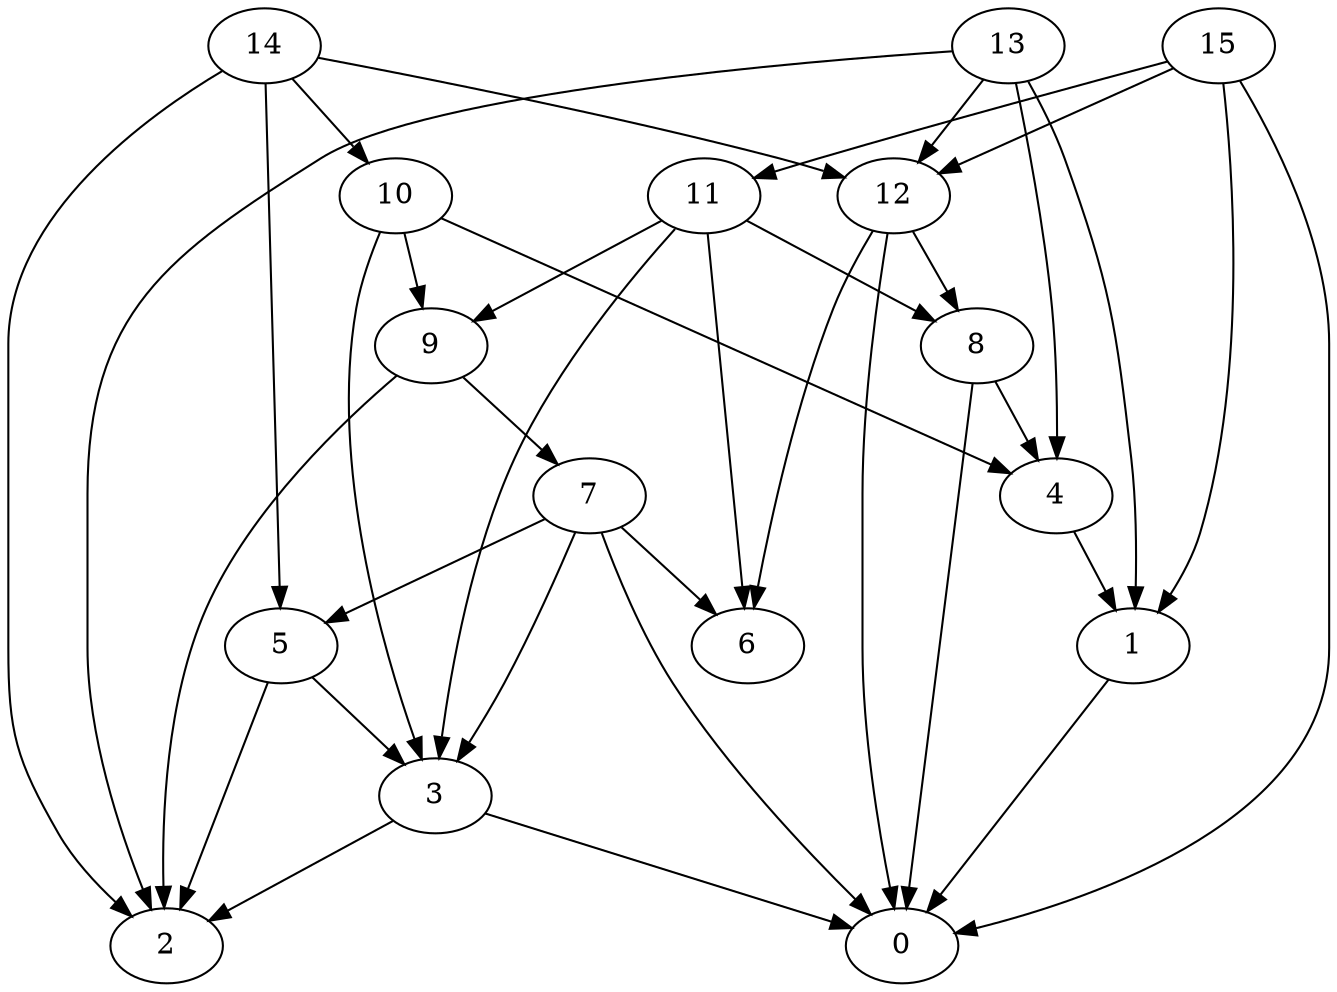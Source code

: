 digraph "Random_Nodes_16_Density_2.25_CCR_1.00_WeightType_Random_Heterogeneous-4-2" {
14 [Weight=10];
10 [Weight=25];
15 [Weight=10];
11 [Weight=10];
9 [Weight=13];
13 [Weight=10];
7 [Weight=25];
12 [Weight=23];
5 [Weight=13];
8 [Weight=13];
3 [Weight=20];
4 [Weight=5];
1 [Weight=13];
2 [Weight=23];
0 [Weight=13];
6 [Weight=13];
11 -> 6 [Weight=10];
7 -> 5 [Weight=4];
7 -> 3 [Weight=3];
15 -> 0 [Weight=9];
11 -> 9 [Weight=4];
11 -> 3 [Weight=2];
10 -> 3 [Weight=8];
11 -> 8 [Weight=2];
5 -> 3 [Weight=2];
15 -> 1 [Weight=6];
14 -> 2 [Weight=6];
14 -> 12 [Weight=7];
12 -> 8 [Weight=7];
5 -> 2 [Weight=3];
3 -> 2 [Weight=8];
15 -> 11 [Weight=8];
10 -> 4 [Weight=7];
4 -> 1 [Weight=4];
14 -> 10 [Weight=7];
9 -> 7 [Weight=9];
12 -> 6 [Weight=10];
15 -> 12 [Weight=8];
3 -> 0 [Weight=7];
9 -> 2 [Weight=9];
13 -> 1 [Weight=10];
7 -> 6 [Weight=4];
12 -> 0 [Weight=7];
8 -> 4 [Weight=7];
8 -> 0 [Weight=5];
14 -> 5 [Weight=9];
13 -> 12 [Weight=7];
13 -> 2 [Weight=10];
10 -> 9 [Weight=7];
13 -> 4 [Weight=10];
1 -> 0 [Weight=6];
7 -> 0 [Weight=7];
}
